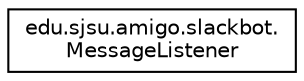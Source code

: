 digraph "Graphical Class Hierarchy"
{
  edge [fontname="Helvetica",fontsize="10",labelfontname="Helvetica",labelfontsize="10"];
  node [fontname="Helvetica",fontsize="10",shape=record];
  rankdir="LR";
  Node0 [label="edu.sjsu.amigo.slackbot.\lMessageListener",height=0.2,width=0.4,color="black", fillcolor="white", style="filled",URL="$classedu_1_1sjsu_1_1amigo_1_1slackbot_1_1_message_listener.html"];
}
